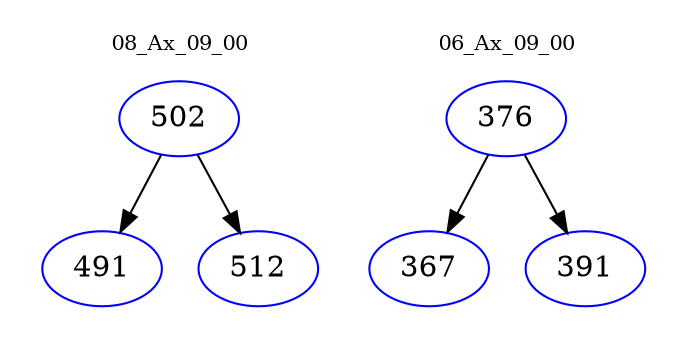 digraph{
subgraph cluster_0 {
color = white
label = "08_Ax_09_00";
fontsize=10;
T0_502 [label="502", color="blue"]
T0_502 -> T0_491 [color="black"]
T0_491 [label="491", color="blue"]
T0_502 -> T0_512 [color="black"]
T0_512 [label="512", color="blue"]
}
subgraph cluster_1 {
color = white
label = "06_Ax_09_00";
fontsize=10;
T1_376 [label="376", color="blue"]
T1_376 -> T1_367 [color="black"]
T1_367 [label="367", color="blue"]
T1_376 -> T1_391 [color="black"]
T1_391 [label="391", color="blue"]
}
}
